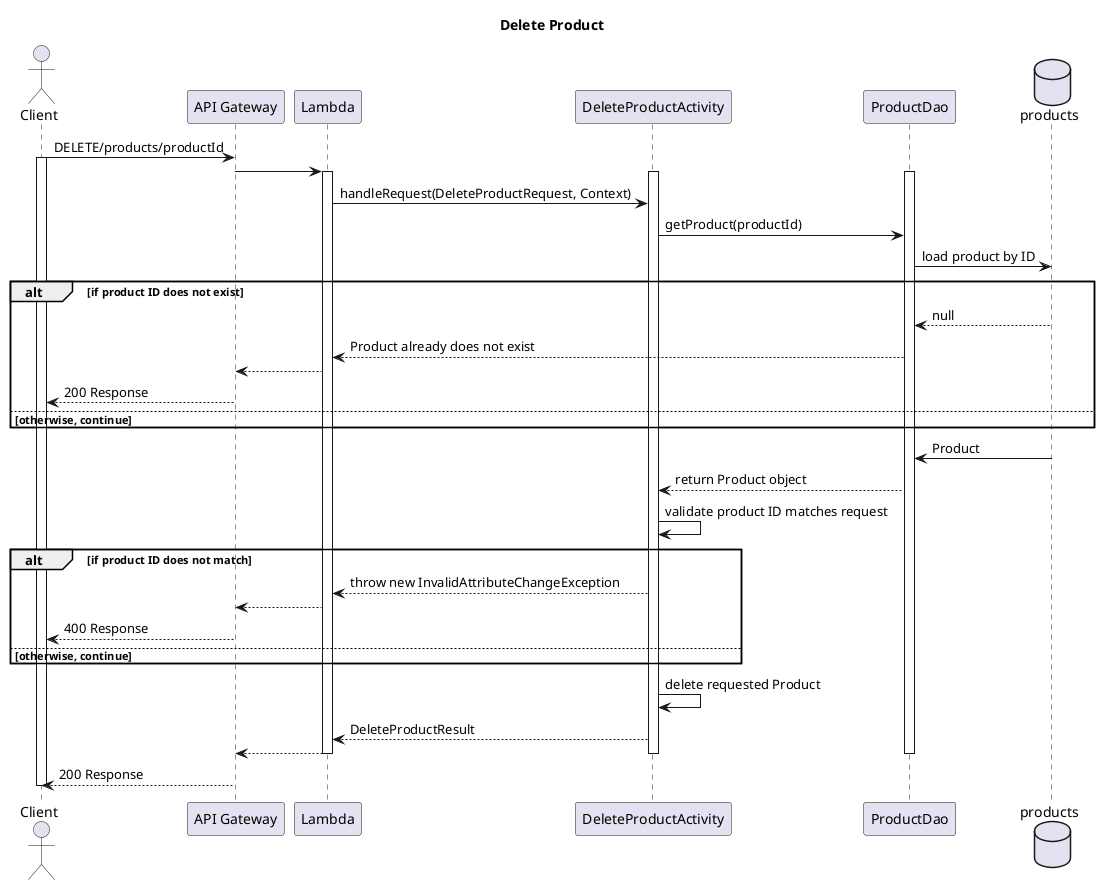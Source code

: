 @startuml
title Delete Product

actor Client
participant "API Gateway" as APIGateway
participant Lambda
participant DeleteProductActivity
participant ProductDao
database products

Client -> APIGateway : DELETE/products/productId
activate Client
APIGateway -> Lambda
activate Lambda
activate DeleteProductActivity
activate ProductDao
Lambda -> DeleteProductActivity : handleRequest(DeleteProductRequest, Context)
DeleteProductActivity -> ProductDao : getProduct(productId)
ProductDao -> products : load product by ID

alt if product ID does not exist
 ProductDao <-- products : null
 Lambda <-- ProductDao : Product already does not exist
 APIGateway <-- Lambda
 Client <-- APIGateway : 200 Response
else otherwise, continue
end

ProductDao <- products : Product
DeleteProductActivity <-- ProductDao : return Product object
DeleteProductActivity -> DeleteProductActivity : validate product ID matches request

alt if product ID does not match
 Lambda <-- DeleteProductActivity : throw new InvalidAttributeChangeException
 APIGateway <-- Lambda
 Client <-- APIGateway : 400 Response
else otherwise, continue
end

DeleteProductActivity -> DeleteProductActivity : delete requested Product
Lambda <-- DeleteProductActivity : DeleteProductResult
APIGateway <-- Lambda
deactivate ProductDao
deactivate DeleteProductActivity
deactivate Lambda
Client <-- APIGateway : 200 Response
deactivate Client
@enduml
